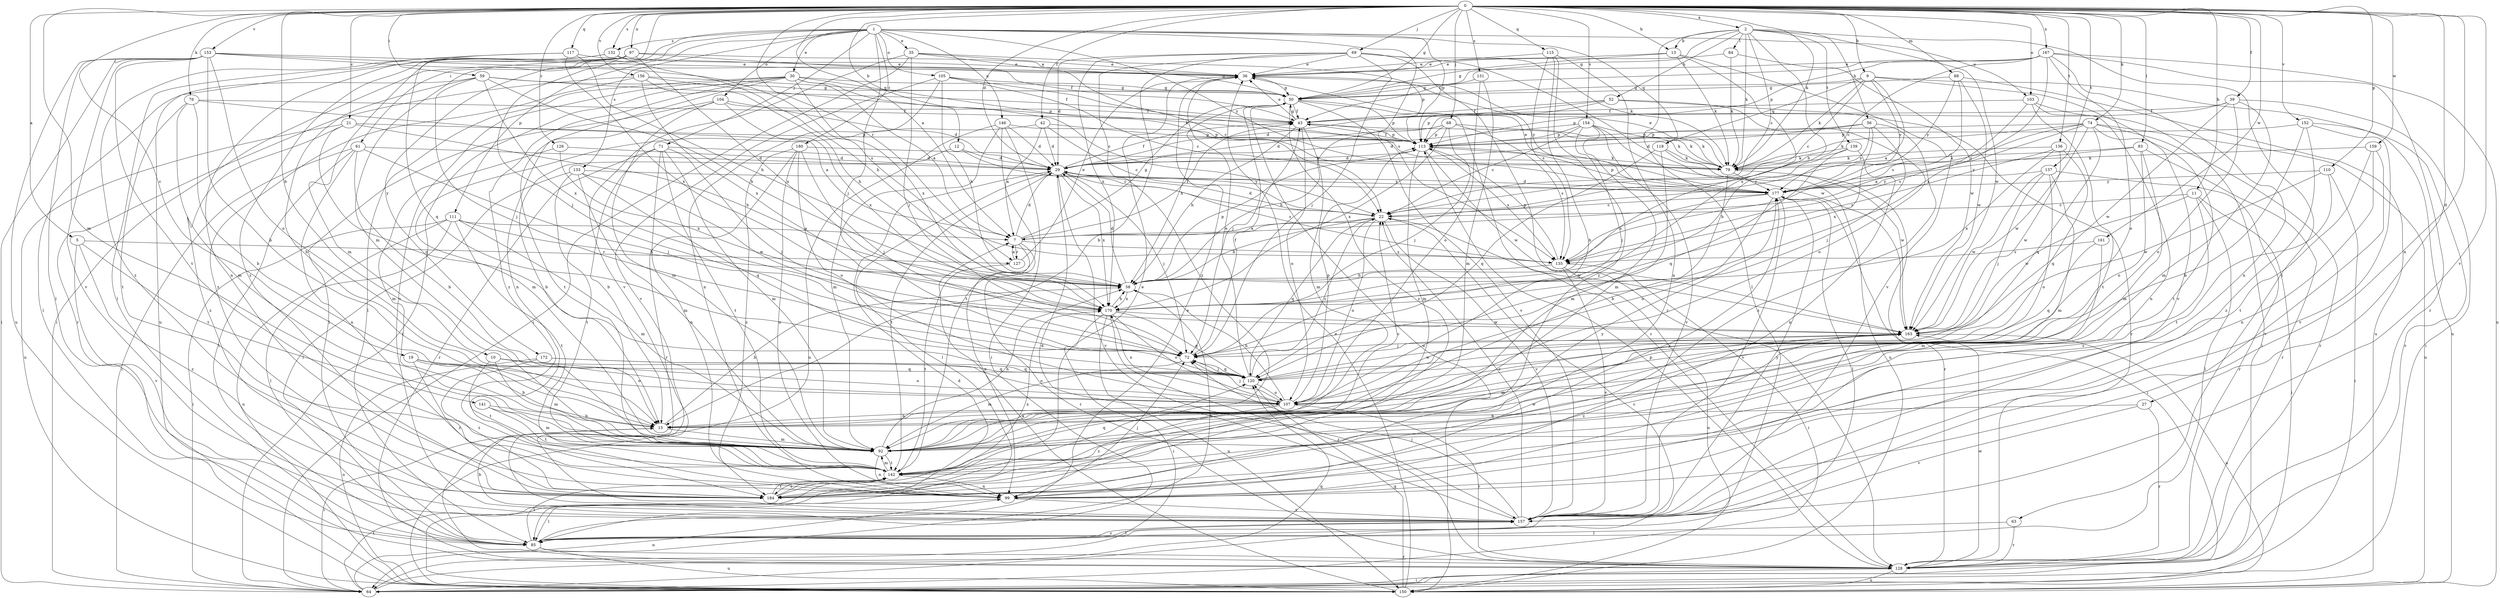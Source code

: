 strict digraph  {
0;
1;
2;
5;
7;
9;
10;
11;
12;
13;
15;
19;
21;
22;
27;
29;
30;
35;
36;
39;
42;
43;
50;
52;
56;
58;
59;
61;
63;
64;
68;
69;
71;
72;
74;
76;
79;
83;
84;
85;
88;
92;
97;
99;
103;
104;
105;
107;
110;
111;
113;
115;
117;
118;
120;
126;
127;
128;
131;
132;
133;
135;
136;
137;
139;
141;
142;
146;
150;
152;
153;
154;
156;
157;
159;
161;
163;
167;
170;
172;
177;
180;
184;
0 -> 2  [label=a];
0 -> 5  [label=a];
0 -> 7  [label=a];
0 -> 9  [label=b];
0 -> 10  [label=b];
0 -> 11  [label=b];
0 -> 12  [label=b];
0 -> 13  [label=b];
0 -> 19  [label=c];
0 -> 21  [label=c];
0 -> 27  [label=d];
0 -> 29  [label=d];
0 -> 39  [label=f];
0 -> 42  [label=f];
0 -> 50  [label=g];
0 -> 59  [label=i];
0 -> 61  [label=i];
0 -> 68  [label=j];
0 -> 69  [label=j];
0 -> 74  [label=k];
0 -> 76  [label=k];
0 -> 79  [label=k];
0 -> 83  [label=l];
0 -> 88  [label=m];
0 -> 92  [label=m];
0 -> 97  [label=n];
0 -> 99  [label=n];
0 -> 103  [label=o];
0 -> 110  [label=p];
0 -> 115  [label=q];
0 -> 117  [label=q];
0 -> 126  [label=r];
0 -> 127  [label=r];
0 -> 131  [label=s];
0 -> 132  [label=s];
0 -> 136  [label=t];
0 -> 137  [label=t];
0 -> 152  [label=v];
0 -> 153  [label=v];
0 -> 154  [label=v];
0 -> 156  [label=v];
0 -> 157  [label=v];
0 -> 159  [label=w];
0 -> 161  [label=w];
0 -> 167  [label=x];
1 -> 30  [label=e];
1 -> 35  [label=e];
1 -> 71  [label=j];
1 -> 72  [label=j];
1 -> 92  [label=m];
1 -> 103  [label=o];
1 -> 104  [label=o];
1 -> 105  [label=o];
1 -> 111  [label=p];
1 -> 113  [label=p];
1 -> 118  [label=q];
1 -> 132  [label=s];
1 -> 133  [label=s];
1 -> 135  [label=s];
1 -> 146  [label=u];
1 -> 172  [label=y];
1 -> 177  [label=y];
1 -> 180  [label=z];
2 -> 13  [label=b];
2 -> 22  [label=c];
2 -> 50  [label=g];
2 -> 52  [label=h];
2 -> 56  [label=h];
2 -> 58  [label=h];
2 -> 63  [label=i];
2 -> 79  [label=k];
2 -> 84  [label=l];
2 -> 85  [label=l];
2 -> 139  [label=t];
2 -> 163  [label=w];
5 -> 127  [label=r];
5 -> 141  [label=t];
5 -> 157  [label=v];
5 -> 184  [label=z];
7 -> 29  [label=d];
7 -> 43  [label=f];
7 -> 50  [label=g];
7 -> 99  [label=n];
7 -> 127  [label=r];
7 -> 128  [label=r];
7 -> 135  [label=s];
9 -> 7  [label=a];
9 -> 22  [label=c];
9 -> 50  [label=g];
9 -> 79  [label=k];
9 -> 118  [label=q];
9 -> 150  [label=u];
9 -> 157  [label=v];
9 -> 177  [label=y];
10 -> 92  [label=m];
10 -> 107  [label=o];
10 -> 120  [label=q];
10 -> 142  [label=t];
11 -> 22  [label=c];
11 -> 64  [label=i];
11 -> 85  [label=l];
11 -> 163  [label=w];
11 -> 184  [label=z];
12 -> 15  [label=b];
12 -> 22  [label=c];
12 -> 29  [label=d];
13 -> 36  [label=e];
13 -> 50  [label=g];
13 -> 79  [label=k];
13 -> 157  [label=v];
13 -> 170  [label=x];
15 -> 58  [label=h];
15 -> 64  [label=i];
15 -> 92  [label=m];
19 -> 15  [label=b];
19 -> 107  [label=o];
19 -> 120  [label=q];
19 -> 184  [label=z];
21 -> 58  [label=h];
21 -> 113  [label=p];
21 -> 120  [label=q];
21 -> 150  [label=u];
21 -> 184  [label=z];
22 -> 7  [label=a];
22 -> 29  [label=d];
22 -> 58  [label=h];
22 -> 107  [label=o];
22 -> 120  [label=q];
22 -> 157  [label=v];
22 -> 163  [label=w];
27 -> 15  [label=b];
27 -> 128  [label=r];
27 -> 157  [label=v];
29 -> 43  [label=f];
29 -> 72  [label=j];
29 -> 85  [label=l];
29 -> 135  [label=s];
29 -> 142  [label=t];
29 -> 157  [label=v];
29 -> 170  [label=x];
29 -> 177  [label=y];
30 -> 7  [label=a];
30 -> 22  [label=c];
30 -> 50  [label=g];
30 -> 64  [label=i];
30 -> 79  [label=k];
30 -> 85  [label=l];
30 -> 99  [label=n];
30 -> 157  [label=v];
30 -> 170  [label=x];
30 -> 184  [label=z];
35 -> 22  [label=c];
35 -> 36  [label=e];
35 -> 64  [label=i];
35 -> 72  [label=j];
35 -> 113  [label=p];
35 -> 157  [label=v];
36 -> 50  [label=g];
36 -> 177  [label=y];
39 -> 43  [label=f];
39 -> 64  [label=i];
39 -> 92  [label=m];
39 -> 107  [label=o];
39 -> 113  [label=p];
39 -> 163  [label=w];
42 -> 7  [label=a];
42 -> 22  [label=c];
42 -> 29  [label=d];
42 -> 92  [label=m];
42 -> 113  [label=p];
43 -> 36  [label=e];
43 -> 50  [label=g];
43 -> 58  [label=h];
43 -> 79  [label=k];
43 -> 92  [label=m];
43 -> 107  [label=o];
43 -> 113  [label=p];
50 -> 43  [label=f];
50 -> 58  [label=h];
50 -> 72  [label=j];
50 -> 113  [label=p];
50 -> 128  [label=r];
50 -> 150  [label=u];
50 -> 157  [label=v];
50 -> 184  [label=z];
52 -> 29  [label=d];
52 -> 43  [label=f];
52 -> 107  [label=o];
52 -> 113  [label=p];
52 -> 128  [label=r];
56 -> 29  [label=d];
56 -> 72  [label=j];
56 -> 113  [label=p];
56 -> 170  [label=x];
56 -> 177  [label=y];
56 -> 184  [label=z];
58 -> 29  [label=d];
58 -> 113  [label=p];
58 -> 170  [label=x];
59 -> 15  [label=b];
59 -> 43  [label=f];
59 -> 50  [label=g];
59 -> 58  [label=h];
59 -> 72  [label=j];
59 -> 85  [label=l];
59 -> 170  [label=x];
61 -> 15  [label=b];
61 -> 29  [label=d];
61 -> 64  [label=i];
61 -> 72  [label=j];
61 -> 85  [label=l];
61 -> 99  [label=n];
63 -> 85  [label=l];
63 -> 128  [label=r];
64 -> 22  [label=c];
64 -> 99  [label=n];
64 -> 120  [label=q];
64 -> 142  [label=t];
68 -> 29  [label=d];
68 -> 58  [label=h];
68 -> 72  [label=j];
68 -> 79  [label=k];
68 -> 113  [label=p];
68 -> 135  [label=s];
68 -> 170  [label=x];
69 -> 15  [label=b];
69 -> 29  [label=d];
69 -> 36  [label=e];
69 -> 72  [label=j];
69 -> 79  [label=k];
69 -> 128  [label=r];
69 -> 163  [label=w];
69 -> 170  [label=x];
69 -> 184  [label=z];
71 -> 15  [label=b];
71 -> 29  [label=d];
71 -> 72  [label=j];
71 -> 92  [label=m];
71 -> 99  [label=n];
71 -> 128  [label=r];
71 -> 142  [label=t];
72 -> 43  [label=f];
72 -> 92  [label=m];
72 -> 120  [label=q];
74 -> 7  [label=a];
74 -> 79  [label=k];
74 -> 113  [label=p];
74 -> 120  [label=q];
74 -> 128  [label=r];
74 -> 142  [label=t];
74 -> 150  [label=u];
74 -> 163  [label=w];
74 -> 177  [label=y];
76 -> 7  [label=a];
76 -> 15  [label=b];
76 -> 43  [label=f];
76 -> 92  [label=m];
76 -> 142  [label=t];
79 -> 15  [label=b];
79 -> 36  [label=e];
79 -> 128  [label=r];
79 -> 177  [label=y];
83 -> 79  [label=k];
83 -> 92  [label=m];
83 -> 107  [label=o];
83 -> 128  [label=r];
83 -> 177  [label=y];
84 -> 36  [label=e];
84 -> 79  [label=k];
84 -> 163  [label=w];
85 -> 36  [label=e];
85 -> 58  [label=h];
85 -> 128  [label=r];
85 -> 142  [label=t];
85 -> 150  [label=u];
85 -> 157  [label=v];
88 -> 50  [label=g];
88 -> 135  [label=s];
88 -> 150  [label=u];
88 -> 163  [label=w];
88 -> 177  [label=y];
92 -> 22  [label=c];
92 -> 58  [label=h];
92 -> 99  [label=n];
92 -> 142  [label=t];
97 -> 36  [label=e];
97 -> 43  [label=f];
97 -> 64  [label=i];
97 -> 72  [label=j];
97 -> 92  [label=m];
97 -> 150  [label=u];
97 -> 170  [label=x];
97 -> 184  [label=z];
99 -> 72  [label=j];
99 -> 85  [label=l];
99 -> 157  [label=v];
99 -> 177  [label=y];
103 -> 43  [label=f];
103 -> 64  [label=i];
103 -> 99  [label=n];
103 -> 135  [label=s];
103 -> 142  [label=t];
104 -> 29  [label=d];
104 -> 43  [label=f];
104 -> 85  [label=l];
104 -> 92  [label=m];
104 -> 142  [label=t];
104 -> 170  [label=x];
105 -> 22  [label=c];
105 -> 50  [label=g];
105 -> 58  [label=h];
105 -> 79  [label=k];
105 -> 99  [label=n];
105 -> 157  [label=v];
107 -> 15  [label=b];
107 -> 58  [label=h];
107 -> 72  [label=j];
107 -> 113  [label=p];
107 -> 128  [label=r];
107 -> 170  [label=x];
107 -> 184  [label=z];
110 -> 64  [label=i];
110 -> 142  [label=t];
110 -> 163  [label=w];
110 -> 177  [label=y];
111 -> 7  [label=a];
111 -> 58  [label=h];
111 -> 64  [label=i];
111 -> 85  [label=l];
111 -> 92  [label=m];
111 -> 142  [label=t];
111 -> 150  [label=u];
113 -> 29  [label=d];
113 -> 43  [label=f];
113 -> 79  [label=k];
113 -> 92  [label=m];
113 -> 135  [label=s];
113 -> 163  [label=w];
115 -> 15  [label=b];
115 -> 36  [label=e];
115 -> 99  [label=n];
115 -> 135  [label=s];
115 -> 184  [label=z];
117 -> 36  [label=e];
117 -> 58  [label=h];
117 -> 120  [label=q];
117 -> 170  [label=x];
117 -> 184  [label=z];
118 -> 79  [label=k];
118 -> 92  [label=m];
118 -> 120  [label=q];
118 -> 163  [label=w];
120 -> 22  [label=c];
120 -> 36  [label=e];
120 -> 72  [label=j];
120 -> 107  [label=o];
120 -> 163  [label=w];
126 -> 29  [label=d];
126 -> 92  [label=m];
126 -> 170  [label=x];
127 -> 7  [label=a];
127 -> 36  [label=e];
127 -> 142  [label=t];
128 -> 64  [label=i];
128 -> 113  [label=p];
128 -> 150  [label=u];
128 -> 163  [label=w];
131 -> 50  [label=g];
131 -> 92  [label=m];
131 -> 107  [label=o];
132 -> 36  [label=e];
132 -> 58  [label=h];
132 -> 85  [label=l];
132 -> 99  [label=n];
133 -> 85  [label=l];
133 -> 92  [label=m];
133 -> 120  [label=q];
133 -> 142  [label=t];
133 -> 163  [label=w];
133 -> 177  [label=y];
135 -> 58  [label=h];
135 -> 64  [label=i];
135 -> 113  [label=p];
135 -> 150  [label=u];
135 -> 157  [label=v];
136 -> 79  [label=k];
136 -> 120  [label=q];
136 -> 135  [label=s];
136 -> 163  [label=w];
136 -> 170  [label=x];
137 -> 72  [label=j];
137 -> 92  [label=m];
137 -> 107  [label=o];
137 -> 128  [label=r];
137 -> 163  [label=w];
137 -> 177  [label=y];
139 -> 58  [label=h];
139 -> 79  [label=k];
139 -> 99  [label=n];
139 -> 120  [label=q];
141 -> 15  [label=b];
141 -> 92  [label=m];
141 -> 142  [label=t];
142 -> 92  [label=m];
142 -> 99  [label=n];
142 -> 120  [label=q];
142 -> 163  [label=w];
142 -> 177  [label=y];
142 -> 184  [label=z];
146 -> 29  [label=d];
146 -> 64  [label=i];
146 -> 92  [label=m];
146 -> 113  [label=p];
146 -> 142  [label=t];
146 -> 150  [label=u];
150 -> 7  [label=a];
150 -> 29  [label=d];
150 -> 36  [label=e];
150 -> 120  [label=q];
152 -> 15  [label=b];
152 -> 113  [label=p];
152 -> 128  [label=r];
152 -> 157  [label=v];
152 -> 184  [label=z];
153 -> 15  [label=b];
153 -> 36  [label=e];
153 -> 50  [label=g];
153 -> 64  [label=i];
153 -> 85  [label=l];
153 -> 107  [label=o];
153 -> 135  [label=s];
153 -> 142  [label=t];
153 -> 150  [label=u];
153 -> 157  [label=v];
154 -> 22  [label=c];
154 -> 29  [label=d];
154 -> 72  [label=j];
154 -> 79  [label=k];
154 -> 92  [label=m];
154 -> 113  [label=p];
154 -> 150  [label=u];
154 -> 157  [label=v];
156 -> 50  [label=g];
156 -> 58  [label=h];
156 -> 113  [label=p];
156 -> 128  [label=r];
156 -> 170  [label=x];
156 -> 184  [label=z];
157 -> 15  [label=b];
157 -> 22  [label=c];
157 -> 29  [label=d];
157 -> 72  [label=j];
157 -> 85  [label=l];
157 -> 177  [label=y];
159 -> 79  [label=k];
159 -> 99  [label=n];
159 -> 142  [label=t];
159 -> 157  [label=v];
161 -> 92  [label=m];
161 -> 120  [label=q];
161 -> 135  [label=s];
163 -> 72  [label=j];
163 -> 92  [label=m];
163 -> 150  [label=u];
163 -> 184  [label=z];
167 -> 22  [label=c];
167 -> 36  [label=e];
167 -> 43  [label=f];
167 -> 99  [label=n];
167 -> 107  [label=o];
167 -> 113  [label=p];
167 -> 128  [label=r];
167 -> 150  [label=u];
167 -> 170  [label=x];
170 -> 58  [label=h];
170 -> 64  [label=i];
170 -> 107  [label=o];
170 -> 120  [label=q];
170 -> 128  [label=r];
170 -> 150  [label=u];
170 -> 163  [label=w];
172 -> 107  [label=o];
172 -> 120  [label=q];
172 -> 150  [label=u];
172 -> 184  [label=z];
177 -> 22  [label=c];
177 -> 29  [label=d];
177 -> 36  [label=e];
177 -> 64  [label=i];
177 -> 85  [label=l];
177 -> 107  [label=o];
177 -> 113  [label=p];
177 -> 135  [label=s];
177 -> 157  [label=v];
180 -> 72  [label=j];
180 -> 79  [label=k];
180 -> 99  [label=n];
180 -> 107  [label=o];
180 -> 128  [label=r];
180 -> 184  [label=z];
184 -> 36  [label=e];
184 -> 142  [label=t];
184 -> 170  [label=x];
}
